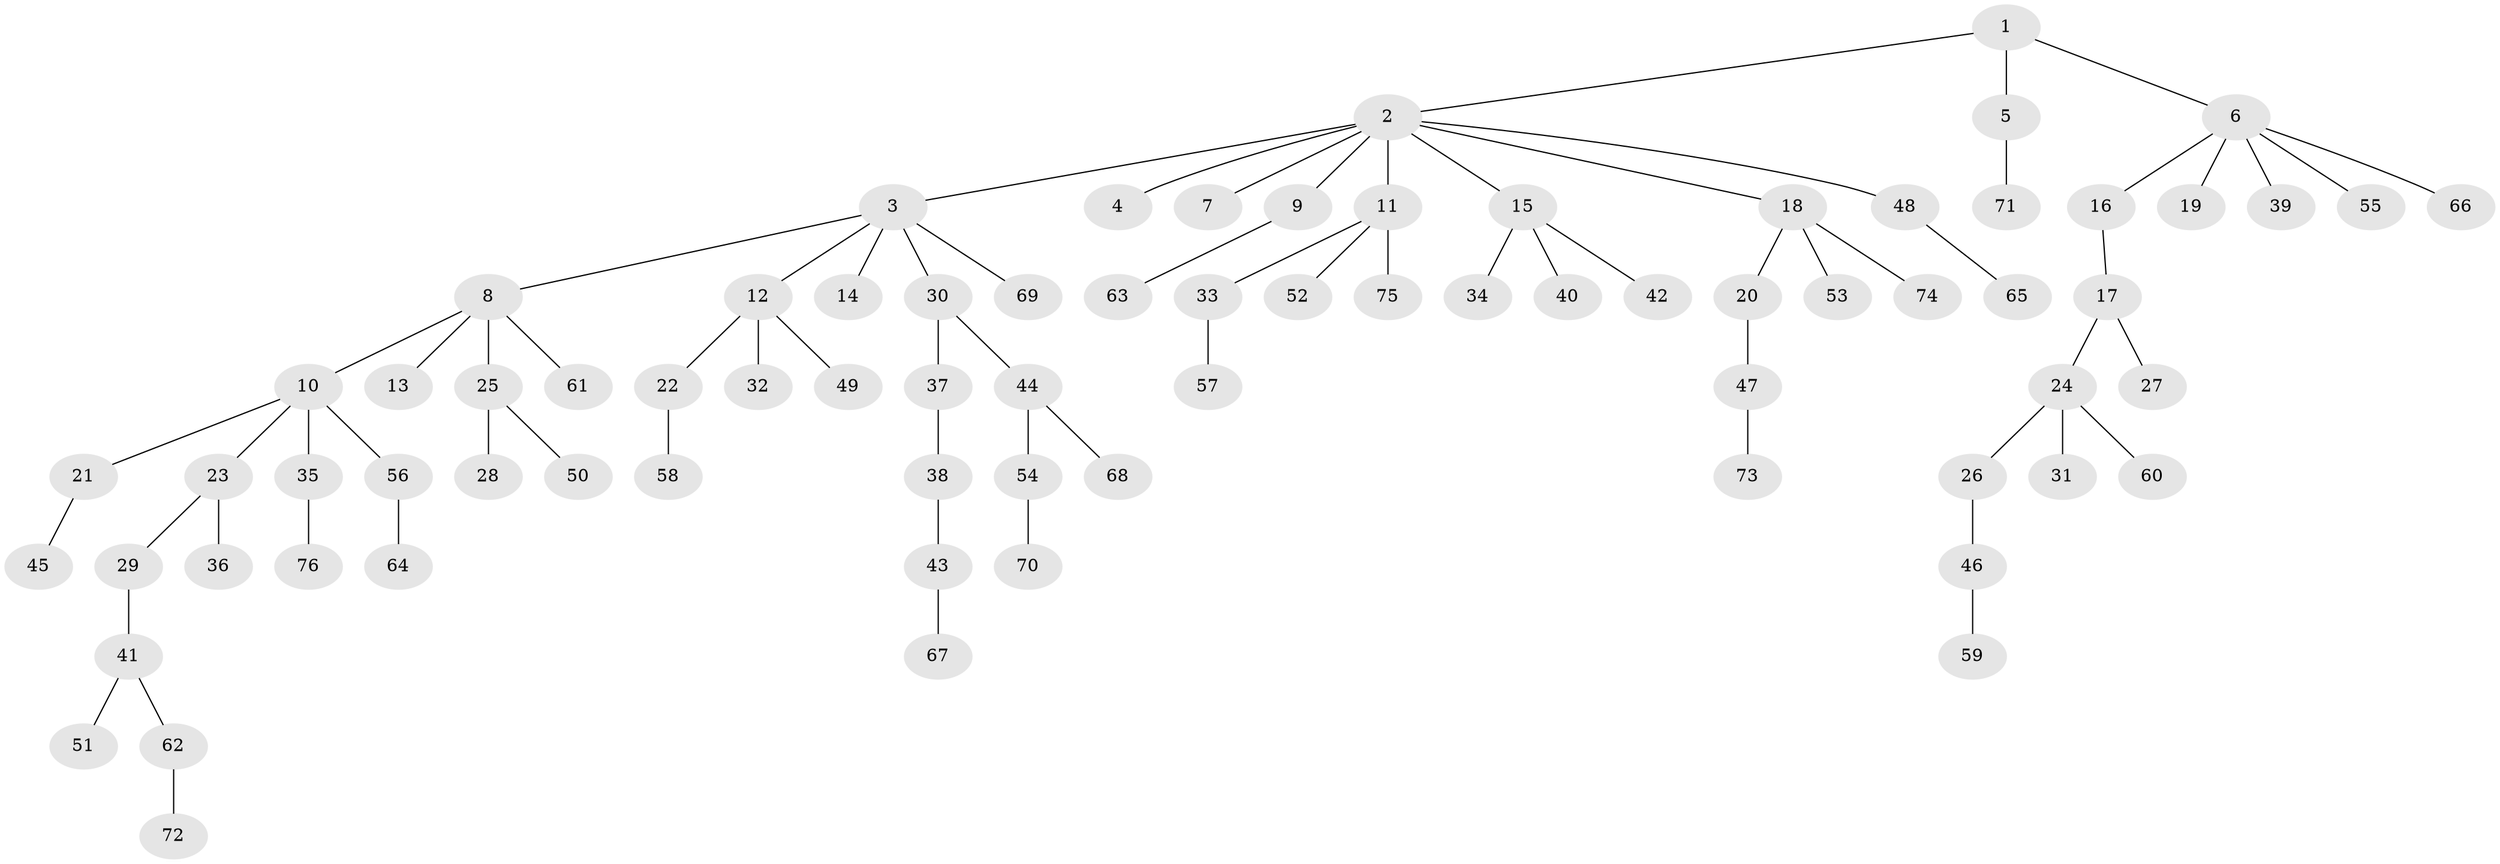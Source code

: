 // coarse degree distribution, {1: 0.6052631578947368, 2: 0.2631578947368421, 17: 0.02631578947368421, 4: 0.05263157894736842, 3: 0.05263157894736842}
// Generated by graph-tools (version 1.1) at 2025/57/03/04/25 21:57:07]
// undirected, 76 vertices, 75 edges
graph export_dot {
graph [start="1"]
  node [color=gray90,style=filled];
  1;
  2;
  3;
  4;
  5;
  6;
  7;
  8;
  9;
  10;
  11;
  12;
  13;
  14;
  15;
  16;
  17;
  18;
  19;
  20;
  21;
  22;
  23;
  24;
  25;
  26;
  27;
  28;
  29;
  30;
  31;
  32;
  33;
  34;
  35;
  36;
  37;
  38;
  39;
  40;
  41;
  42;
  43;
  44;
  45;
  46;
  47;
  48;
  49;
  50;
  51;
  52;
  53;
  54;
  55;
  56;
  57;
  58;
  59;
  60;
  61;
  62;
  63;
  64;
  65;
  66;
  67;
  68;
  69;
  70;
  71;
  72;
  73;
  74;
  75;
  76;
  1 -- 2;
  1 -- 5;
  1 -- 6;
  2 -- 3;
  2 -- 4;
  2 -- 7;
  2 -- 9;
  2 -- 11;
  2 -- 15;
  2 -- 18;
  2 -- 48;
  3 -- 8;
  3 -- 12;
  3 -- 14;
  3 -- 30;
  3 -- 69;
  5 -- 71;
  6 -- 16;
  6 -- 19;
  6 -- 39;
  6 -- 55;
  6 -- 66;
  8 -- 10;
  8 -- 13;
  8 -- 25;
  8 -- 61;
  9 -- 63;
  10 -- 21;
  10 -- 23;
  10 -- 35;
  10 -- 56;
  11 -- 33;
  11 -- 52;
  11 -- 75;
  12 -- 22;
  12 -- 32;
  12 -- 49;
  15 -- 34;
  15 -- 40;
  15 -- 42;
  16 -- 17;
  17 -- 24;
  17 -- 27;
  18 -- 20;
  18 -- 53;
  18 -- 74;
  20 -- 47;
  21 -- 45;
  22 -- 58;
  23 -- 29;
  23 -- 36;
  24 -- 26;
  24 -- 31;
  24 -- 60;
  25 -- 28;
  25 -- 50;
  26 -- 46;
  29 -- 41;
  30 -- 37;
  30 -- 44;
  33 -- 57;
  35 -- 76;
  37 -- 38;
  38 -- 43;
  41 -- 51;
  41 -- 62;
  43 -- 67;
  44 -- 54;
  44 -- 68;
  46 -- 59;
  47 -- 73;
  48 -- 65;
  54 -- 70;
  56 -- 64;
  62 -- 72;
}
